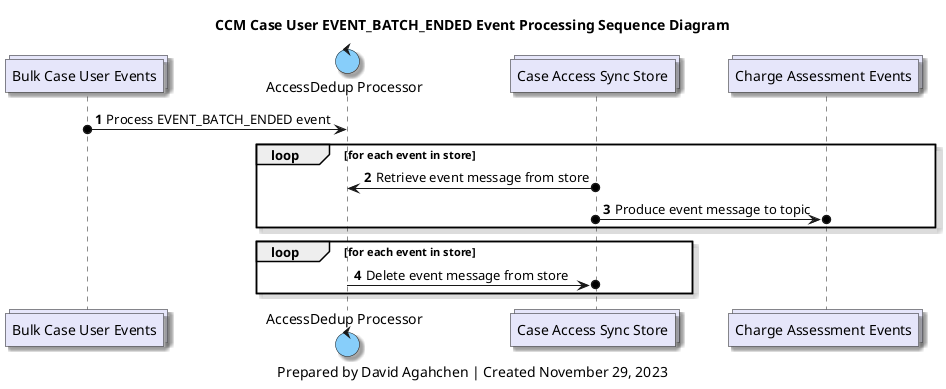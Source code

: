 @startuml
'hide footbox

skinparam Shadowing true
skinparam CollectionsBackgroundColor Lavender
skinparam ControlBackgroundColor LightSkyBlue
skinparam BoundaryBackgroundColor LightGrey

/' 
Available colours
https://plantuml-documentation.readthedocs.io/en/latest/formatting/color-names.html
'/

collections bulk_case_users_topic as "Bulk Case User Events"
control accessdedup_processor as "AccessDedup Processor"
collections case_access_sync_store as "Case Access Sync Store"
collections charge_assessments_topic as "Charge Assessment Events"

title
CCM Case User EVENT_BATCH_ENDED Event Processing Sequence Diagram
end title

autonumber

bulk_case_users_topic o-> accessdedup_processor : Process EVENT_BATCH_ENDED event

loop for each event in store
    accessdedup_processor <-o case_access_sync_store : Retrieve event message from store
    case_access_sync_store o->o charge_assessments_topic : Produce event message to topic
end loop

loop for each event in store
    accessdedup_processor ->o case_access_sync_store : Delete event message from store
end loop

caption
Prepared by David Agahchen | Created November 29, 2023
end caption
@enduml